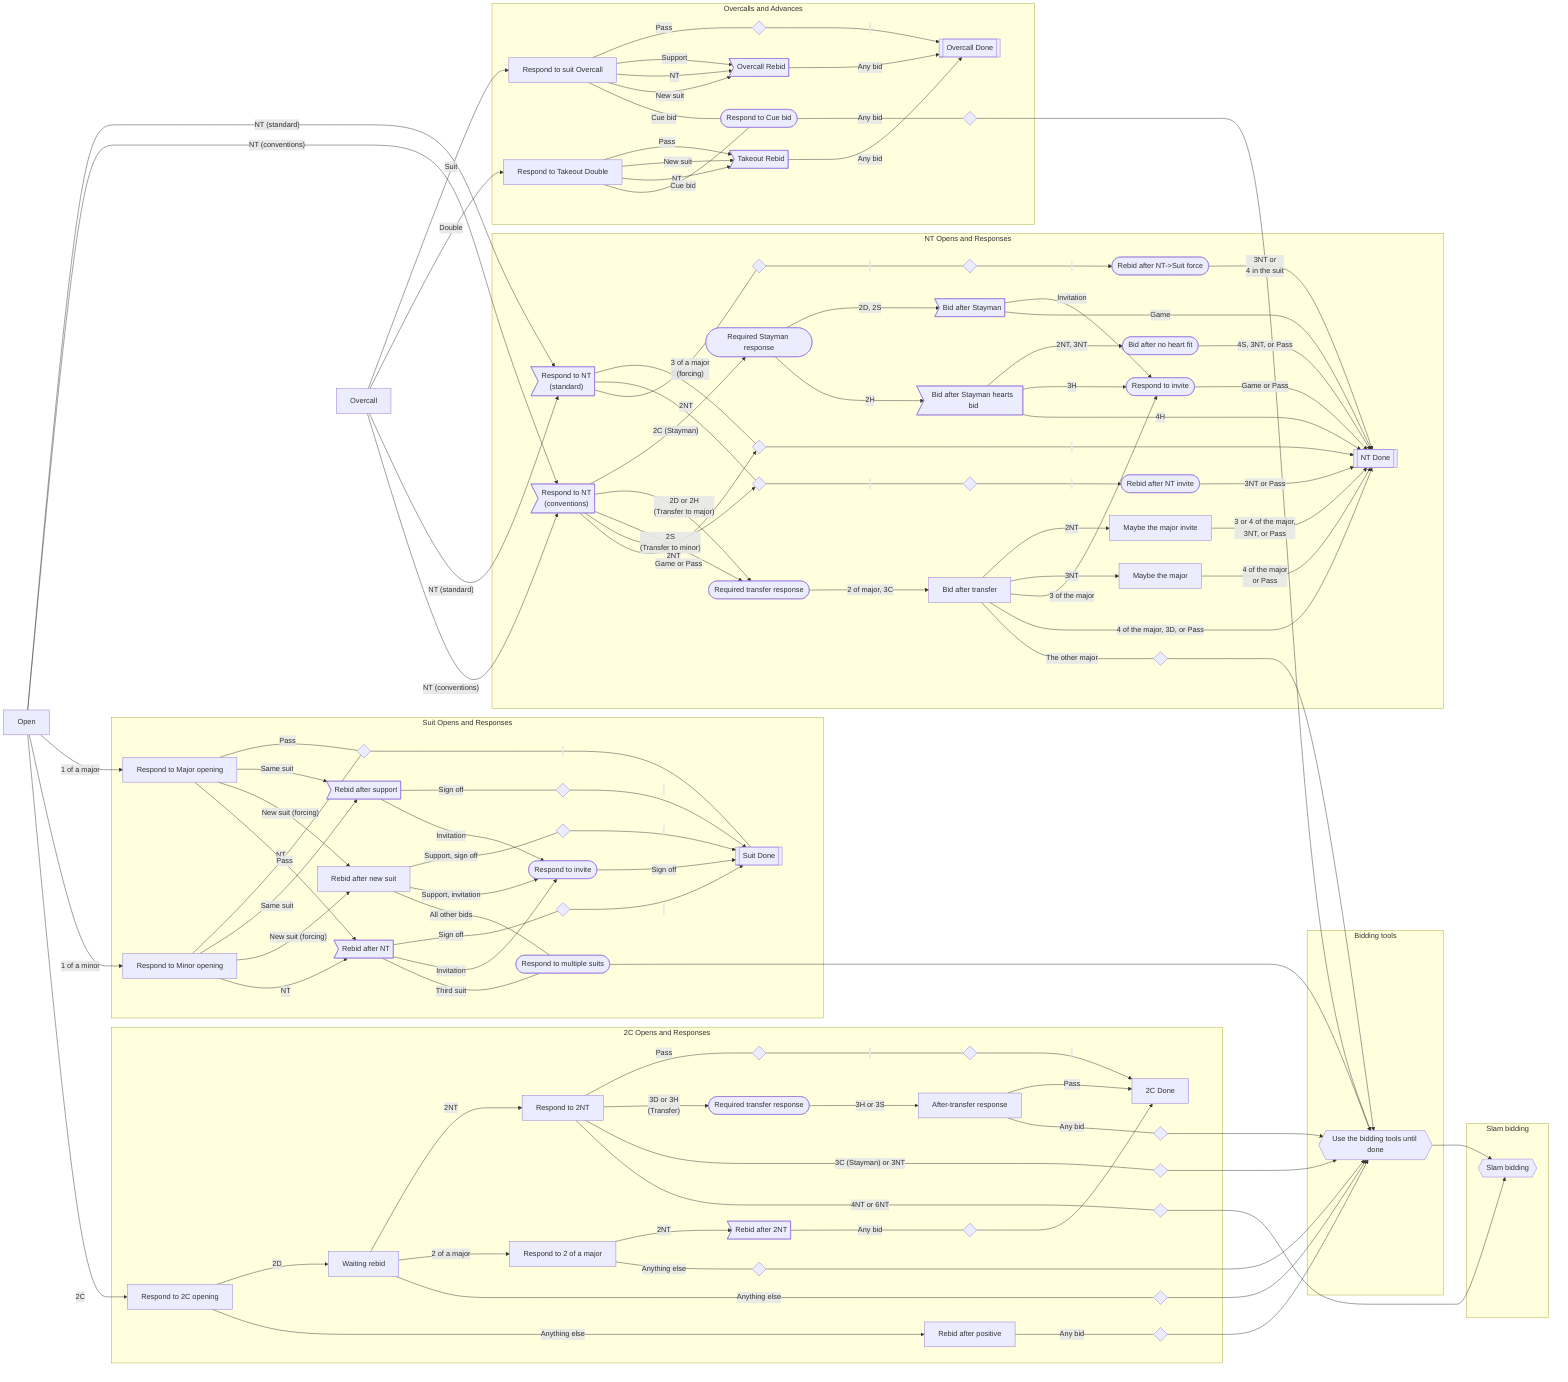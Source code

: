 flowchart LR
  Open[Open]
    Open -->|"NT (standard)"| NTRespond>"Respond to NT\n(standard)"]
    Open -->|"NT (conventions)"| NTConventions>"Respond to NT\n(conventions)"]
    Open -->|1 of a major| MajorRespond[Respond to Major opening]
    Open -->|1 of a minor| MinorRespond[Respond to Minor opening]
    Open -->|2C| 2CRespond[Respond to 2C opening]

    subgraph NTOpensGraph [NT Opens and Responses]

      NTRespond ---|"Sign off"| Spacer1{" "}
        Spacer1 -->|"&nbsp;"| NTDone[[NT Done]]
      NTRespond ---|"2NT"| SpacerNT2{" "}
        SpacerNT2 ---|"&nbsp;"| SpacerNT4{" "}
          SpacerNT4 -->|"&nbsp;"| NTInvitational([Rebid after NT invite])
            NTInvitational -->|3NT or Pass| NTDone
      NTRespond ---|"3 of a major\n(forcing)"| SpacerNT3{" "}
        SpacerNT3 ---|"&nbsp;"| SpacerNT5{" "}
          SpacerNT5 -->|"&nbsp;"| NTForcing([Rebid after NT->Suit force])
            NTForcing -->|3NT or\n4 in the suit| NTDone

      NTConventions -->|"2C (Stayman)"| Stayman([Required Stayman response])
        Stayman -->|2D, 2S| StaymanNextBidSimple>Bid after Stayman]
          StaymanNextBidSimple -->|Invitation| NTInvite([Respond to invite])
            NTInvite -->|Game or Pass| NTDone
          StaymanNextBidSimple -->|Game| NTDone

        Stayman -->|2H| StaymanNextBidHearts>Bid after Stayman hearts bid]
          StaymanNextBidHearts -->|2NT, 3NT| StaymanNoHeartFit([Bid after no heart fit])
          StaymanNextBidHearts -->|3H| NTInvite
          StaymanNextBidHearts -->|4H| NTDone
            StaymanNoHeartFit -->|4S, 3NT, or Pass| NTDone

      NTConventions -->|"2D or 2H\n(Transfer to major)"| TransferResponse([Required transfer response])
      NTConventions -->|"2S\n(Transfer to minor)"| TransferResponse

        TransferResponse -->|2 of major, 3C| TransferBid[Bid after transfer]
          TransferBid -->|2NT| TransferSuitAndGameInvite[Maybe the major invite]
            TransferSuitAndGameInvite -->|3 or 4 of the major,\n3NT, or Pass| NTDone

          TransferBid -->|3NT| TransferSwitchToMajor[Maybe the major]
            TransferSwitchToMajor -->|4 of the major\nor Pass| NTDone

          TransferBid -->|3 of the major| NTInvite([Respond to invite])
          TransferBid -->|4 of the major, 3D, or Pass| NTDone

          TransferBid ---|The other major| SpacerNT6{" "}

      NTConventions -->|"2NT"| SpacerNT2
      NTConventions -->|"Game or Pass"| Spacer1

    end

    subgraph SuitOpensGraph [Suit Opens and Responses]
      MajorRespond ---|Pass| Spacer4{" "}
        Spacer4 ---|"&nbsp;"| Done[[Suit Done]]

      MajorRespond -->|Same suit| SuitSupported>Rebid after support]
        SuitSupported ---|Sign off| Spacer2{" "}
          Spacer2 -->|"&nbsp;"| Done
        SuitSupported -->|"Invitation"| Invitational([Respond to invite])
          Invitational -->|Sign off| Done

      MajorRespond -->|"New suit (forcing)"| NewSuit[Rebid after new suit]

      MajorRespond -->|NT| NTResponse>Rebid after NT]
        NTResponse ---|"Sign off"| Spacer3{" "}
          Spacer3 -->|"&nbsp;"| Done
        NTResponse -->|"Invitation"| Invitational
        NTResponse ---|Third suit| RespondMulti([Respond to multiple suits])

      MinorRespond ---|Pass| Spacer4
      MinorRespond -->|Same suit| SuitSupported
      MinorRespond -->|"New suit (forcing)"| NewSuit
      MinorRespond -->|NT| NTResponse

      NewSuit ---|"Support, sign off"| Spacer5{" "}
        Spacer5 -->|"&nbsp;"| Done
      NewSuit -->|"Support, invitation"| Invitational
      NewSuit ---|"All other bids"| RespondMulti
    end

  Overcall[Overcall]
    Overcall -->|Suit| OvercallAdvance[Respond to suit Overcall]
    Overcall -->|Double| TakeoutAdvance[Respond to Takeout Double]
    Overcall -->|"NT (standard)"| NTRespond
    Overcall -->|"NT (conventions)"| NTConventions

    subgraph OvercallsGraph [Overcalls and Advances]
      OvercallAdvance ---|Pass| SpacerOvercallPass{" "}
        SpacerOvercallPass -->|"&nbsp;"| OvercallDone[[Overcall Done]]
      OvercallAdvance -->|Support| OvercallRebid>Overcall Rebid]
        OvercallRebid -->|Any bid| OvercallDone
      OvercallAdvance -->|NT| OvercallRebid
      OvercallAdvance -->|New suit| OvercallRebid
      OvercallAdvance ---|Cue bid| Cue([Respond to Cue bid])

      TakeoutAdvance -->|Pass| TakeoutRebid>Takeout Rebid]
        TakeoutRebid -->|Any bid| OvercallDone
      TakeoutAdvance -->|New suit| TakeoutRebid
      TakeoutAdvance -->|NT| TakeoutRebid
      TakeoutAdvance ---|Cue bid| Cue

      Cue ---|Any bid| Spacer8{" "}
    end

    subgraph 2CGraph [2C Opens and Responses]
      2CRespond -->|2D| Waiting[Waiting rebid]
        Waiting -->|2NT| 2CRespond2NT[Respond to 2NT]
          2CRespond2NT ---|Pass| SpacerW6{" "}
            SpacerW6 ---|"&nbsp;"| SpacerW7{" "}
              SpacerW7 -->|"&nbsp;"| 2CDone[2C Done]
          2CRespond2NT -->|"3D or 3H\n(Transfer)"| 2CTransferResponse([Required transfer response])
            2CTransferResponse -->|3H or 3S| 2CAfterTransfer[After-transfer response]
              2CAfterTransfer -->|Pass| 2CDone
              2CAfterTransfer ---|Any bid| SpacerW4{" "}
          2CRespond2NT ---|"3C (Stayman) or 3NT"| SpacerW2{" "}
          2CRespond2NT ---|4NT or 6NT| SpacerW3{" "}

        Waiting -->|2 of a major| 2CRespond2Major[Respond to 2 of a major]
          2CRespond2Major -->|2NT| 2CResponder2NT>Rebid after 2NT]
            2CResponder2NT ---|Any bid| SpacerW9{" "}
            SpacerW9 --> 2CDone
          2CRespond2Major ---|Anything else| SpacerW5{" "}

        Waiting ---|Anything else| SpacerW1{" "}

      2CRespond -->|"Anything else"| Positive[Rebid after positive]
        Positive ---|Any bid| SpacerP1{" "}
    end

    subgraph ToolsGraph [Bidding tools]
      RespondMulti --> Tools{{Use the bidding tools until done}}
      Spacer8 --> Tools
      SpacerNT6 --> Tools
      SpacerW1 --> Tools
      SpacerW2 --> Tools
      SpacerW4 --> Tools
      SpacerW5 --> Tools
      SpacerP1 --> Tools
    end

    subgraph SlamGraph [Slam bidding]
      SpacerW3 --> Slam{{Slam bidding}}
      Tools --> Slam
    end